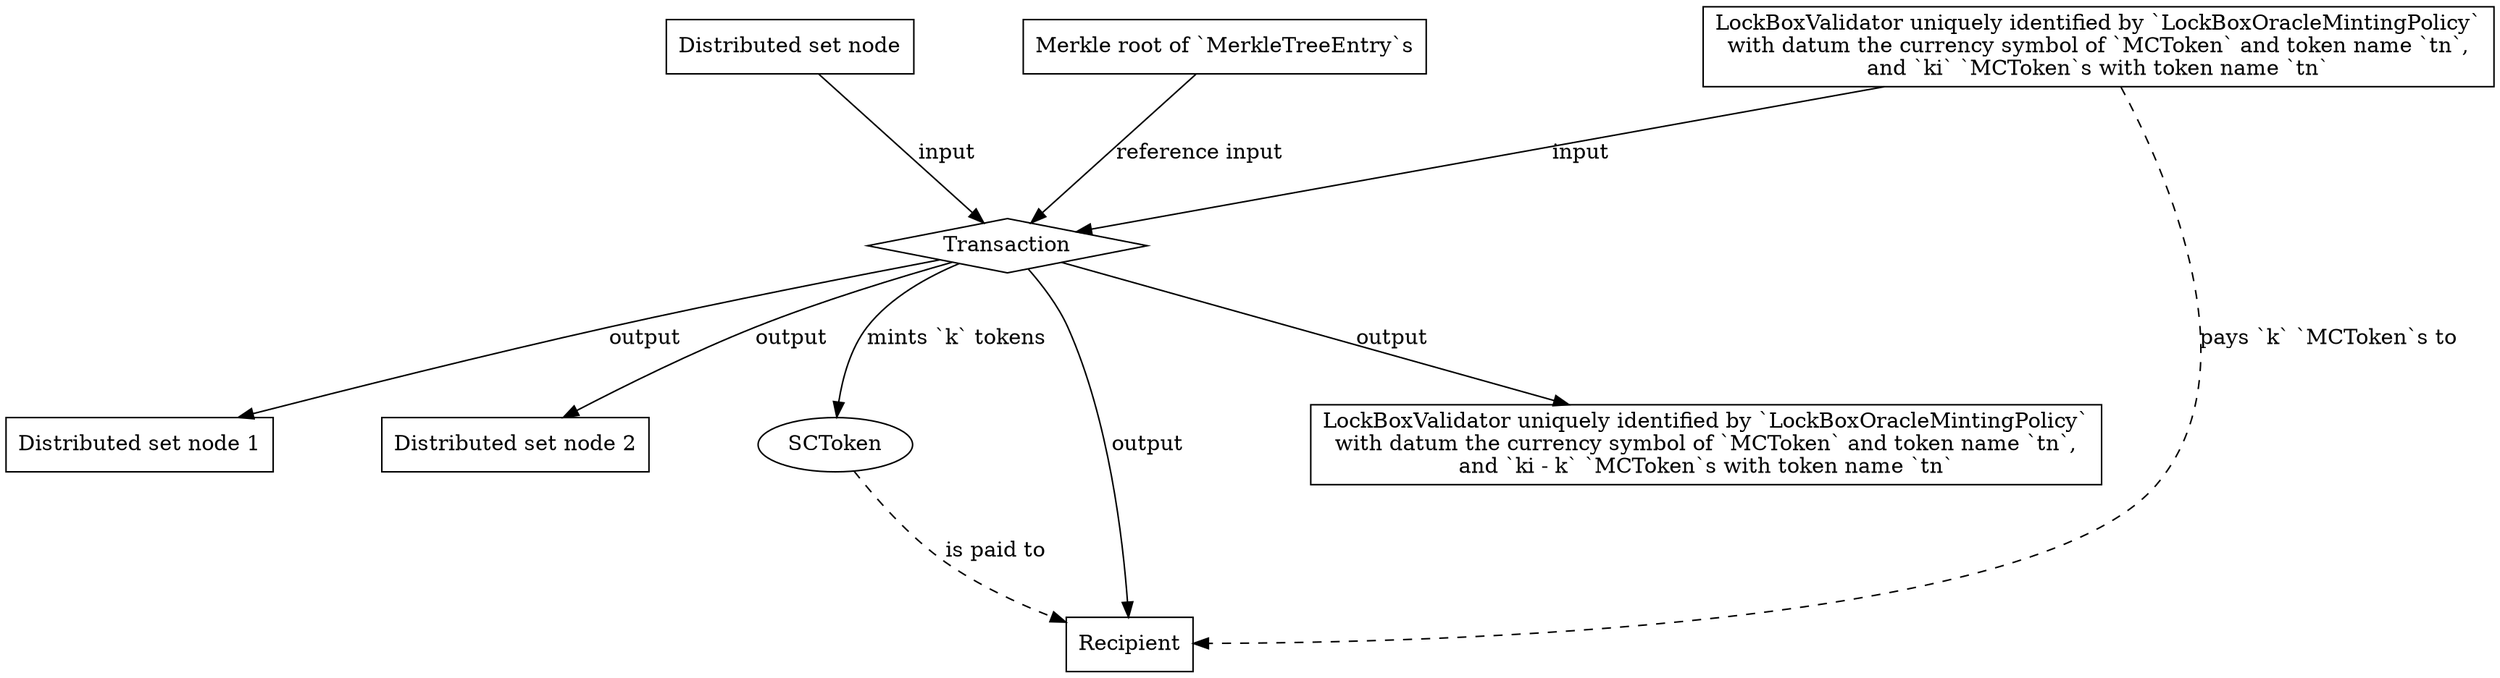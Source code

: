 strict digraph {
  node [shape=record]
  graph [nodesep="1", ranksep="1"]

  DistributedSetNode [ label = "Distributed set node"];
  MerkleRoot [ label = "Merkle root of `MerkleTreeEntry`s"];
  LockBoxValidator1 [ label = "LockBoxValidator uniquely identified by `LockBoxOracleMintingPolicy`\nwith datum the currency symbol of `MCToken` and token name `tn`,\nand `ki` `MCToken`s with token name `tn`"];
  Transaction [ shape=diamond ];

  LockBoxValidator2 [ label = "LockBoxValidator uniquely identified by `LockBoxOracleMintingPolicy`\nwith datum the currency symbol of `MCToken` and token name `tn`,\nand `ki - k` `MCToken`s with token name `tn`"];
  DistributedSetNode1 [ label = "Distributed set node 1"];
  DistributedSetNode2 [ label = "Distributed set node 2"];
  SCToken [ shape = ellipse ];
  Recipient [ label = "Recipient" ] ;

  LockBoxValidator1 -> Transaction [ label = "input" ];
  DistributedSetNode -> Transaction [ label = "input" ];
  MerkleRoot -> Transaction [ label = "reference input" ];
  Transaction -> DistributedSetNode1 [ label = "output" ];
  Transaction -> DistributedSetNode2 [ label = "output" ];
  Transaction -> SCToken [ label = "mints `k` tokens" ];
  Transaction -> LockBoxValidator2 [ label = "output" ];
  Transaction -> Recipient [ label = "output" ];
  SCToken -> Recipient [ label = "is paid to", style=dashed ];
  LockBoxValidator1 -> Recipient [ label = "pays `k` `MCToken`s to", style=dashed ];

  // UnlockMintingPolicy -> Recipient [ label = "is paid to", style=dashed ];

  // UserWallet1 [ label = "User wallet with 10 UnlockMintingPolicy tokens\nwith token name `blake2b(serialiseData((MCToken, tn)))`"];
  // Transaction [ shape=diamond ];
  // LockBoxValidator2 [label = "LockBoxValidator with 3 `MCToken`s\nwith token name `tn`"];
  // UserWallet2 [ label = "UserWallet with 7 `MCToken`s\nwith token name `tn`" ] ;

  // LockBoxValidator1 -> Transaction [ label = "input" ];
  // LockBoxValidator2 -> Transaction [ label = "input" ];
  // UserWallet1 -> Transaction [ label = "input" ];

  // Transaction -> LockBoxValidator3 [ label = "output" ];
  // Transaction -> UserWallet2 [ label = "output" ];
  // Transaction -> UnlockMintingPolicy [ label = "burns" ];
}
